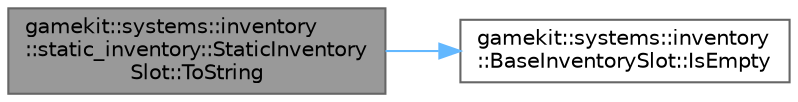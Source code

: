 digraph "gamekit::systems::inventory::static_inventory::StaticInventorySlot::ToString"
{
 // LATEX_PDF_SIZE
  bgcolor="transparent";
  edge [fontname=Helvetica,fontsize=10,labelfontname=Helvetica,labelfontsize=10];
  node [fontname=Helvetica,fontsize=10,shape=box,height=0.2,width=0.4];
  rankdir="LR";
  Node1 [id="Node000001",label="gamekit::systems::inventory\l::static_inventory::StaticInventory\lSlot::ToString",height=0.2,width=0.4,color="gray40", fillcolor="grey60", style="filled", fontcolor="black",tooltip="Returns a string representation of the slot."];
  Node1 -> Node2 [id="edge1_Node000001_Node000002",color="steelblue1",style="solid",tooltip=" "];
  Node2 [id="Node000002",label="gamekit::systems::inventory\l::BaseInventorySlot::IsEmpty",height=0.2,width=0.4,color="grey40", fillcolor="white", style="filled",URL="$d4/d17/classgamekit_1_1systems_1_1inventory_1_1_base_inventory_slot.html#a069149851bfefbeb9f192f26deec1f0f",tooltip="Checks if the slot is empty."];
}
